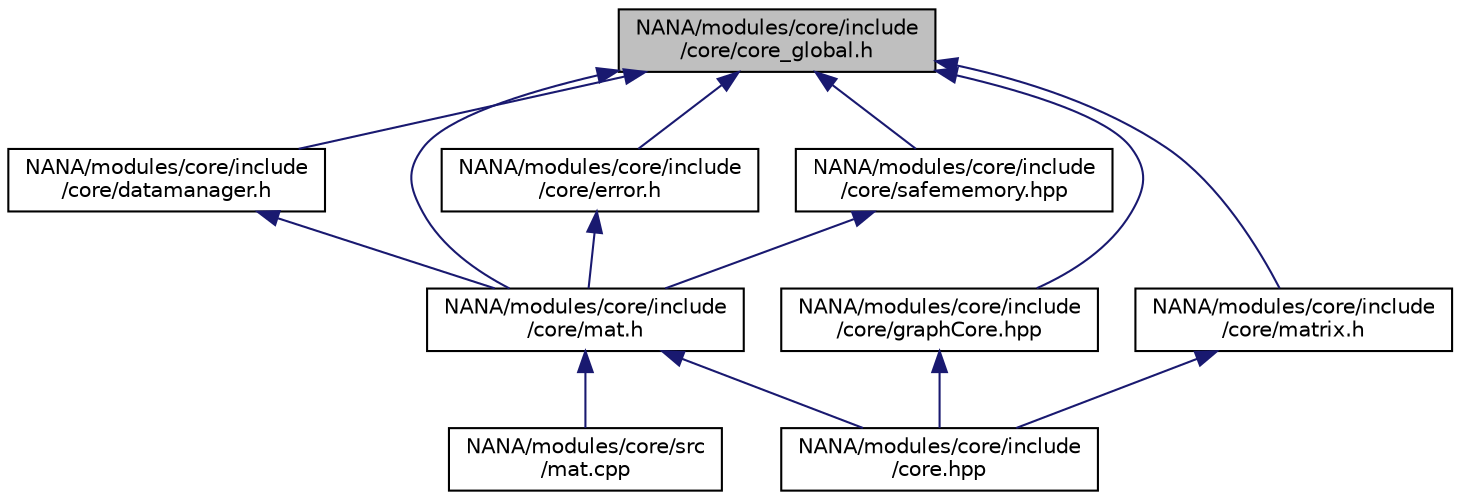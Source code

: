 digraph "NANA/modules/core/include/core/core_global.h"
{
 // LATEX_PDF_SIZE
  edge [fontname="Helvetica",fontsize="10",labelfontname="Helvetica",labelfontsize="10"];
  node [fontname="Helvetica",fontsize="10",shape=record];
  Node1 [label="NANA/modules/core/include\l/core/core_global.h",height=0.2,width=0.4,color="black", fillcolor="grey75", style="filled", fontcolor="black",tooltip="全局头文件"];
  Node1 -> Node2 [dir="back",color="midnightblue",fontsize="10",style="solid",fontname="Helvetica"];
  Node2 [label="NANA/modules/core/include\l/core/datamanager.h",height=0.2,width=0.4,color="black", fillcolor="white", style="filled",URL="$modules_2core_2include_2core_2datamanager_8h.html",tooltip="实现一个数据管理器"];
  Node2 -> Node3 [dir="back",color="midnightblue",fontsize="10",style="solid",fontname="Helvetica"];
  Node3 [label="NANA/modules/core/include\l/core/mat.h",height=0.2,width=0.4,color="black", fillcolor="white", style="filled",URL="$modules_2core_2include_2core_2mat_8h.html",tooltip="实现一个用于矩阵运算的模板类(仍在实现当中)"];
  Node3 -> Node4 [dir="back",color="midnightblue",fontsize="10",style="solid",fontname="Helvetica"];
  Node4 [label="NANA/modules/core/include\l/core.hpp",height=0.2,width=0.4,color="black", fillcolor="white", style="filled",URL="$modules_2core_2include_2core_8hpp.html",tooltip="包含基本的数据结构等"];
  Node3 -> Node5 [dir="back",color="midnightblue",fontsize="10",style="solid",fontname="Helvetica"];
  Node5 [label="NANA/modules/core/src\l/mat.cpp",height=0.2,width=0.4,color="black", fillcolor="white", style="filled",URL="$mat_8cpp.html",tooltip="实现Mat的相关功能"];
  Node1 -> Node6 [dir="back",color="midnightblue",fontsize="10",style="solid",fontname="Helvetica"];
  Node6 [label="NANA/modules/core/include\l/core/error.h",height=0.2,width=0.4,color="black", fillcolor="white", style="filled",URL="$modules_2core_2include_2core_2error_8h.html",tooltip="用于抛出异常"];
  Node6 -> Node3 [dir="back",color="midnightblue",fontsize="10",style="solid",fontname="Helvetica"];
  Node1 -> Node7 [dir="back",color="midnightblue",fontsize="10",style="solid",fontname="Helvetica"];
  Node7 [label="NANA/modules/core/include\l/core/graphCore.hpp",height=0.2,width=0.4,color="black", fillcolor="white", style="filled",URL="$modules_2core_2include_2core_2graph_core_8hpp.html",tooltip="为图论算法实现的基本数据结构"];
  Node7 -> Node4 [dir="back",color="midnightblue",fontsize="10",style="solid",fontname="Helvetica"];
  Node1 -> Node3 [dir="back",color="midnightblue",fontsize="10",style="solid",fontname="Helvetica"];
  Node1 -> Node8 [dir="back",color="midnightblue",fontsize="10",style="solid",fontname="Helvetica"];
  Node8 [label="NANA/modules/core/include\l/core/matrix.h",height=0.2,width=0.4,color="black", fillcolor="white", style="filled",URL="$modules_2core_2include_2core_2matrix_8h.html",tooltip="简单矩阵类(效率不高，但易于理解，很多时候会触发复制构造函数)，不同于Mat"];
  Node8 -> Node4 [dir="back",color="midnightblue",fontsize="10",style="solid",fontname="Helvetica"];
  Node1 -> Node9 [dir="back",color="midnightblue",fontsize="10",style="solid",fontname="Helvetica"];
  Node9 [label="NANA/modules/core/include\l/core/safememory.hpp",height=0.2,width=0.4,color="black", fillcolor="white", style="filled",URL="$modules_2core_2include_2core_2safememory_8hpp.html",tooltip="实现安全的内存管理"];
  Node9 -> Node3 [dir="back",color="midnightblue",fontsize="10",style="solid",fontname="Helvetica"];
}
